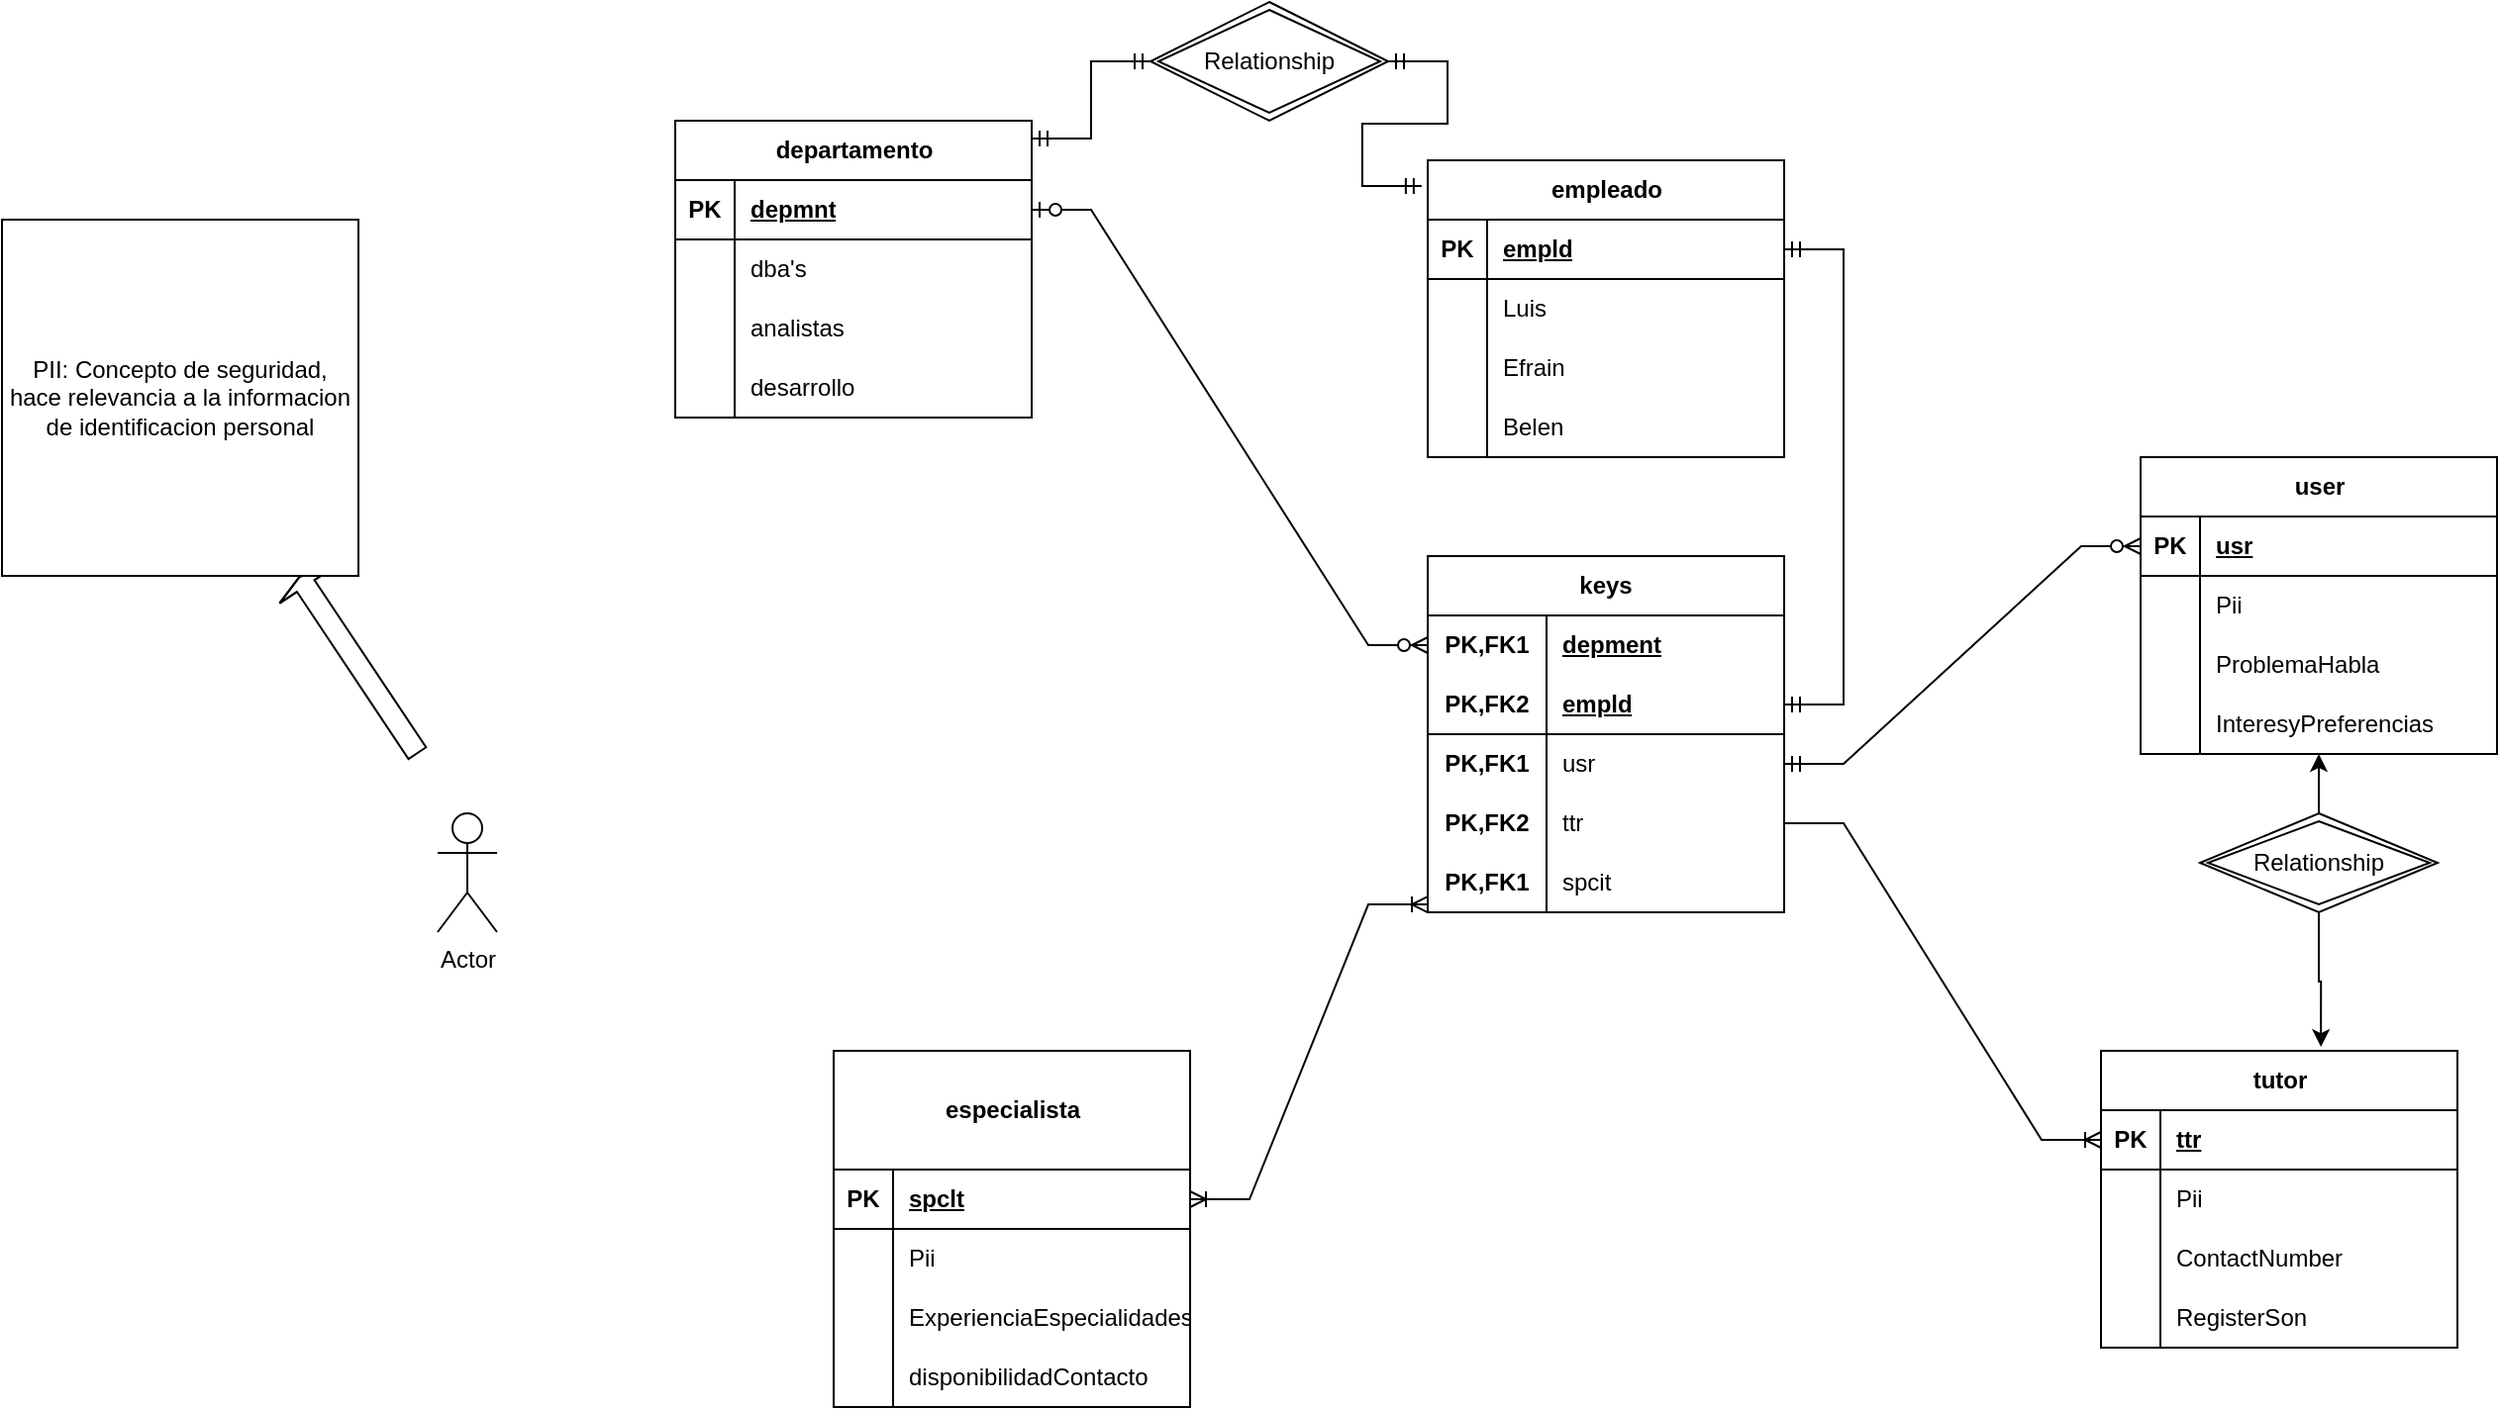 <mxfile version="24.0.2" type="github">
  <diagram name="Page-1" id="C1UZa2a0BPhw9vzO9ZtJ">
    <mxGraphModel dx="2250" dy="808" grid="1" gridSize="10" guides="1" tooltips="1" connect="1" arrows="1" fold="1" page="1" pageScale="1" pageWidth="850" pageHeight="1100" math="0" shadow="0">
      <root>
        <mxCell id="0" />
        <mxCell id="1" parent="0" />
        <mxCell id="Om-WftKQ6tzlPaIheUjg-1" value="empleado" style="shape=table;startSize=30;container=1;collapsible=1;childLayout=tableLayout;fixedRows=1;rowLines=0;fontStyle=1;align=center;resizeLast=1;html=1;" vertex="1" parent="1">
          <mxGeometry x="370" y="450" width="180" height="150" as="geometry" />
        </mxCell>
        <mxCell id="Om-WftKQ6tzlPaIheUjg-2" value="" style="shape=tableRow;horizontal=0;startSize=0;swimlaneHead=0;swimlaneBody=0;fillColor=none;collapsible=0;dropTarget=0;points=[[0,0.5],[1,0.5]];portConstraint=eastwest;top=0;left=0;right=0;bottom=1;" vertex="1" parent="Om-WftKQ6tzlPaIheUjg-1">
          <mxGeometry y="30" width="180" height="30" as="geometry" />
        </mxCell>
        <mxCell id="Om-WftKQ6tzlPaIheUjg-3" value="PK" style="shape=partialRectangle;connectable=0;fillColor=none;top=0;left=0;bottom=0;right=0;fontStyle=1;overflow=hidden;whiteSpace=wrap;html=1;" vertex="1" parent="Om-WftKQ6tzlPaIheUjg-2">
          <mxGeometry width="30" height="30" as="geometry">
            <mxRectangle width="30" height="30" as="alternateBounds" />
          </mxGeometry>
        </mxCell>
        <mxCell id="Om-WftKQ6tzlPaIheUjg-4" value="empld" style="shape=partialRectangle;connectable=0;fillColor=none;top=0;left=0;bottom=0;right=0;align=left;spacingLeft=6;fontStyle=5;overflow=hidden;whiteSpace=wrap;html=1;" vertex="1" parent="Om-WftKQ6tzlPaIheUjg-2">
          <mxGeometry x="30" width="150" height="30" as="geometry">
            <mxRectangle width="150" height="30" as="alternateBounds" />
          </mxGeometry>
        </mxCell>
        <mxCell id="Om-WftKQ6tzlPaIheUjg-5" value="" style="shape=tableRow;horizontal=0;startSize=0;swimlaneHead=0;swimlaneBody=0;fillColor=none;collapsible=0;dropTarget=0;points=[[0,0.5],[1,0.5]];portConstraint=eastwest;top=0;left=0;right=0;bottom=0;" vertex="1" parent="Om-WftKQ6tzlPaIheUjg-1">
          <mxGeometry y="60" width="180" height="30" as="geometry" />
        </mxCell>
        <mxCell id="Om-WftKQ6tzlPaIheUjg-6" value="" style="shape=partialRectangle;connectable=0;fillColor=none;top=0;left=0;bottom=0;right=0;editable=1;overflow=hidden;whiteSpace=wrap;html=1;" vertex="1" parent="Om-WftKQ6tzlPaIheUjg-5">
          <mxGeometry width="30" height="30" as="geometry">
            <mxRectangle width="30" height="30" as="alternateBounds" />
          </mxGeometry>
        </mxCell>
        <mxCell id="Om-WftKQ6tzlPaIheUjg-7" value="Luis" style="shape=partialRectangle;connectable=0;fillColor=none;top=0;left=0;bottom=0;right=0;align=left;spacingLeft=6;overflow=hidden;whiteSpace=wrap;html=1;" vertex="1" parent="Om-WftKQ6tzlPaIheUjg-5">
          <mxGeometry x="30" width="150" height="30" as="geometry">
            <mxRectangle width="150" height="30" as="alternateBounds" />
          </mxGeometry>
        </mxCell>
        <mxCell id="Om-WftKQ6tzlPaIheUjg-8" value="" style="shape=tableRow;horizontal=0;startSize=0;swimlaneHead=0;swimlaneBody=0;fillColor=none;collapsible=0;dropTarget=0;points=[[0,0.5],[1,0.5]];portConstraint=eastwest;top=0;left=0;right=0;bottom=0;" vertex="1" parent="Om-WftKQ6tzlPaIheUjg-1">
          <mxGeometry y="90" width="180" height="30" as="geometry" />
        </mxCell>
        <mxCell id="Om-WftKQ6tzlPaIheUjg-9" value="" style="shape=partialRectangle;connectable=0;fillColor=none;top=0;left=0;bottom=0;right=0;editable=1;overflow=hidden;whiteSpace=wrap;html=1;" vertex="1" parent="Om-WftKQ6tzlPaIheUjg-8">
          <mxGeometry width="30" height="30" as="geometry">
            <mxRectangle width="30" height="30" as="alternateBounds" />
          </mxGeometry>
        </mxCell>
        <mxCell id="Om-WftKQ6tzlPaIheUjg-10" value="Efrain" style="shape=partialRectangle;connectable=0;fillColor=none;top=0;left=0;bottom=0;right=0;align=left;spacingLeft=6;overflow=hidden;whiteSpace=wrap;html=1;" vertex="1" parent="Om-WftKQ6tzlPaIheUjg-8">
          <mxGeometry x="30" width="150" height="30" as="geometry">
            <mxRectangle width="150" height="30" as="alternateBounds" />
          </mxGeometry>
        </mxCell>
        <mxCell id="Om-WftKQ6tzlPaIheUjg-11" value="" style="shape=tableRow;horizontal=0;startSize=0;swimlaneHead=0;swimlaneBody=0;fillColor=none;collapsible=0;dropTarget=0;points=[[0,0.5],[1,0.5]];portConstraint=eastwest;top=0;left=0;right=0;bottom=0;" vertex="1" parent="Om-WftKQ6tzlPaIheUjg-1">
          <mxGeometry y="120" width="180" height="30" as="geometry" />
        </mxCell>
        <mxCell id="Om-WftKQ6tzlPaIheUjg-12" value="" style="shape=partialRectangle;connectable=0;fillColor=none;top=0;left=0;bottom=0;right=0;editable=1;overflow=hidden;whiteSpace=wrap;html=1;" vertex="1" parent="Om-WftKQ6tzlPaIheUjg-11">
          <mxGeometry width="30" height="30" as="geometry">
            <mxRectangle width="30" height="30" as="alternateBounds" />
          </mxGeometry>
        </mxCell>
        <mxCell id="Om-WftKQ6tzlPaIheUjg-13" value="Belen " style="shape=partialRectangle;connectable=0;fillColor=none;top=0;left=0;bottom=0;right=0;align=left;spacingLeft=6;overflow=hidden;whiteSpace=wrap;html=1;" vertex="1" parent="Om-WftKQ6tzlPaIheUjg-11">
          <mxGeometry x="30" width="150" height="30" as="geometry">
            <mxRectangle width="150" height="30" as="alternateBounds" />
          </mxGeometry>
        </mxCell>
        <mxCell id="Om-WftKQ6tzlPaIheUjg-14" value="tutor" style="shape=table;startSize=30;container=1;collapsible=1;childLayout=tableLayout;fixedRows=1;rowLines=0;fontStyle=1;align=center;resizeLast=1;html=1;" vertex="1" parent="1">
          <mxGeometry x="710" y="900" width="180" height="150" as="geometry" />
        </mxCell>
        <mxCell id="Om-WftKQ6tzlPaIheUjg-15" value="" style="shape=tableRow;horizontal=0;startSize=0;swimlaneHead=0;swimlaneBody=0;fillColor=none;collapsible=0;dropTarget=0;points=[[0,0.5],[1,0.5]];portConstraint=eastwest;top=0;left=0;right=0;bottom=1;" vertex="1" parent="Om-WftKQ6tzlPaIheUjg-14">
          <mxGeometry y="30" width="180" height="30" as="geometry" />
        </mxCell>
        <mxCell id="Om-WftKQ6tzlPaIheUjg-16" value="PK" style="shape=partialRectangle;connectable=0;fillColor=none;top=0;left=0;bottom=0;right=0;fontStyle=1;overflow=hidden;whiteSpace=wrap;html=1;" vertex="1" parent="Om-WftKQ6tzlPaIheUjg-15">
          <mxGeometry width="30" height="30" as="geometry">
            <mxRectangle width="30" height="30" as="alternateBounds" />
          </mxGeometry>
        </mxCell>
        <mxCell id="Om-WftKQ6tzlPaIheUjg-17" value="ttr" style="shape=partialRectangle;connectable=0;fillColor=none;top=0;left=0;bottom=0;right=0;align=left;spacingLeft=6;fontStyle=5;overflow=hidden;whiteSpace=wrap;html=1;" vertex="1" parent="Om-WftKQ6tzlPaIheUjg-15">
          <mxGeometry x="30" width="150" height="30" as="geometry">
            <mxRectangle width="150" height="30" as="alternateBounds" />
          </mxGeometry>
        </mxCell>
        <mxCell id="Om-WftKQ6tzlPaIheUjg-18" value="" style="shape=tableRow;horizontal=0;startSize=0;swimlaneHead=0;swimlaneBody=0;fillColor=none;collapsible=0;dropTarget=0;points=[[0,0.5],[1,0.5]];portConstraint=eastwest;top=0;left=0;right=0;bottom=0;" vertex="1" parent="Om-WftKQ6tzlPaIheUjg-14">
          <mxGeometry y="60" width="180" height="30" as="geometry" />
        </mxCell>
        <mxCell id="Om-WftKQ6tzlPaIheUjg-19" value="" style="shape=partialRectangle;connectable=0;fillColor=none;top=0;left=0;bottom=0;right=0;editable=1;overflow=hidden;whiteSpace=wrap;html=1;" vertex="1" parent="Om-WftKQ6tzlPaIheUjg-18">
          <mxGeometry width="30" height="30" as="geometry">
            <mxRectangle width="30" height="30" as="alternateBounds" />
          </mxGeometry>
        </mxCell>
        <mxCell id="Om-WftKQ6tzlPaIheUjg-20" value="Pii" style="shape=partialRectangle;connectable=0;fillColor=none;top=0;left=0;bottom=0;right=0;align=left;spacingLeft=6;overflow=hidden;whiteSpace=wrap;html=1;" vertex="1" parent="Om-WftKQ6tzlPaIheUjg-18">
          <mxGeometry x="30" width="150" height="30" as="geometry">
            <mxRectangle width="150" height="30" as="alternateBounds" />
          </mxGeometry>
        </mxCell>
        <mxCell id="Om-WftKQ6tzlPaIheUjg-21" value="" style="shape=tableRow;horizontal=0;startSize=0;swimlaneHead=0;swimlaneBody=0;fillColor=none;collapsible=0;dropTarget=0;points=[[0,0.5],[1,0.5]];portConstraint=eastwest;top=0;left=0;right=0;bottom=0;" vertex="1" parent="Om-WftKQ6tzlPaIheUjg-14">
          <mxGeometry y="90" width="180" height="30" as="geometry" />
        </mxCell>
        <mxCell id="Om-WftKQ6tzlPaIheUjg-22" value="" style="shape=partialRectangle;connectable=0;fillColor=none;top=0;left=0;bottom=0;right=0;editable=1;overflow=hidden;whiteSpace=wrap;html=1;" vertex="1" parent="Om-WftKQ6tzlPaIheUjg-21">
          <mxGeometry width="30" height="30" as="geometry">
            <mxRectangle width="30" height="30" as="alternateBounds" />
          </mxGeometry>
        </mxCell>
        <mxCell id="Om-WftKQ6tzlPaIheUjg-23" value="ContactNumber" style="shape=partialRectangle;connectable=0;fillColor=none;top=0;left=0;bottom=0;right=0;align=left;spacingLeft=6;overflow=hidden;whiteSpace=wrap;html=1;" vertex="1" parent="Om-WftKQ6tzlPaIheUjg-21">
          <mxGeometry x="30" width="150" height="30" as="geometry">
            <mxRectangle width="150" height="30" as="alternateBounds" />
          </mxGeometry>
        </mxCell>
        <mxCell id="Om-WftKQ6tzlPaIheUjg-24" value="" style="shape=tableRow;horizontal=0;startSize=0;swimlaneHead=0;swimlaneBody=0;fillColor=none;collapsible=0;dropTarget=0;points=[[0,0.5],[1,0.5]];portConstraint=eastwest;top=0;left=0;right=0;bottom=0;" vertex="1" parent="Om-WftKQ6tzlPaIheUjg-14">
          <mxGeometry y="120" width="180" height="30" as="geometry" />
        </mxCell>
        <mxCell id="Om-WftKQ6tzlPaIheUjg-25" value="" style="shape=partialRectangle;connectable=0;fillColor=none;top=0;left=0;bottom=0;right=0;editable=1;overflow=hidden;whiteSpace=wrap;html=1;" vertex="1" parent="Om-WftKQ6tzlPaIheUjg-24">
          <mxGeometry width="30" height="30" as="geometry">
            <mxRectangle width="30" height="30" as="alternateBounds" />
          </mxGeometry>
        </mxCell>
        <mxCell id="Om-WftKQ6tzlPaIheUjg-26" value="RegisterSon" style="shape=partialRectangle;connectable=0;fillColor=none;top=0;left=0;bottom=0;right=0;align=left;spacingLeft=6;overflow=hidden;whiteSpace=wrap;html=1;" vertex="1" parent="Om-WftKQ6tzlPaIheUjg-24">
          <mxGeometry x="30" width="150" height="30" as="geometry">
            <mxRectangle width="150" height="30" as="alternateBounds" />
          </mxGeometry>
        </mxCell>
        <mxCell id="Om-WftKQ6tzlPaIheUjg-27" value="user" style="shape=table;startSize=30;container=1;collapsible=1;childLayout=tableLayout;fixedRows=1;rowLines=0;fontStyle=1;align=center;resizeLast=1;html=1;" vertex="1" parent="1">
          <mxGeometry x="730" y="600" width="180" height="150" as="geometry" />
        </mxCell>
        <mxCell id="Om-WftKQ6tzlPaIheUjg-28" value="" style="shape=tableRow;horizontal=0;startSize=0;swimlaneHead=0;swimlaneBody=0;fillColor=none;collapsible=0;dropTarget=0;points=[[0,0.5],[1,0.5]];portConstraint=eastwest;top=0;left=0;right=0;bottom=1;" vertex="1" parent="Om-WftKQ6tzlPaIheUjg-27">
          <mxGeometry y="30" width="180" height="30" as="geometry" />
        </mxCell>
        <mxCell id="Om-WftKQ6tzlPaIheUjg-29" value="PK" style="shape=partialRectangle;connectable=0;fillColor=none;top=0;left=0;bottom=0;right=0;fontStyle=1;overflow=hidden;whiteSpace=wrap;html=1;" vertex="1" parent="Om-WftKQ6tzlPaIheUjg-28">
          <mxGeometry width="30" height="30" as="geometry">
            <mxRectangle width="30" height="30" as="alternateBounds" />
          </mxGeometry>
        </mxCell>
        <mxCell id="Om-WftKQ6tzlPaIheUjg-30" value="usr" style="shape=partialRectangle;connectable=0;fillColor=none;top=0;left=0;bottom=0;right=0;align=left;spacingLeft=6;fontStyle=5;overflow=hidden;whiteSpace=wrap;html=1;" vertex="1" parent="Om-WftKQ6tzlPaIheUjg-28">
          <mxGeometry x="30" width="150" height="30" as="geometry">
            <mxRectangle width="150" height="30" as="alternateBounds" />
          </mxGeometry>
        </mxCell>
        <mxCell id="Om-WftKQ6tzlPaIheUjg-31" value="" style="shape=tableRow;horizontal=0;startSize=0;swimlaneHead=0;swimlaneBody=0;fillColor=none;collapsible=0;dropTarget=0;points=[[0,0.5],[1,0.5]];portConstraint=eastwest;top=0;left=0;right=0;bottom=0;" vertex="1" parent="Om-WftKQ6tzlPaIheUjg-27">
          <mxGeometry y="60" width="180" height="30" as="geometry" />
        </mxCell>
        <mxCell id="Om-WftKQ6tzlPaIheUjg-32" value="" style="shape=partialRectangle;connectable=0;fillColor=none;top=0;left=0;bottom=0;right=0;editable=1;overflow=hidden;whiteSpace=wrap;html=1;" vertex="1" parent="Om-WftKQ6tzlPaIheUjg-31">
          <mxGeometry width="30" height="30" as="geometry">
            <mxRectangle width="30" height="30" as="alternateBounds" />
          </mxGeometry>
        </mxCell>
        <mxCell id="Om-WftKQ6tzlPaIheUjg-33" value="Pii" style="shape=partialRectangle;connectable=0;fillColor=none;top=0;left=0;bottom=0;right=0;align=left;spacingLeft=6;overflow=hidden;whiteSpace=wrap;html=1;" vertex="1" parent="Om-WftKQ6tzlPaIheUjg-31">
          <mxGeometry x="30" width="150" height="30" as="geometry">
            <mxRectangle width="150" height="30" as="alternateBounds" />
          </mxGeometry>
        </mxCell>
        <mxCell id="Om-WftKQ6tzlPaIheUjg-34" value="" style="shape=tableRow;horizontal=0;startSize=0;swimlaneHead=0;swimlaneBody=0;fillColor=none;collapsible=0;dropTarget=0;points=[[0,0.5],[1,0.5]];portConstraint=eastwest;top=0;left=0;right=0;bottom=0;" vertex="1" parent="Om-WftKQ6tzlPaIheUjg-27">
          <mxGeometry y="90" width="180" height="30" as="geometry" />
        </mxCell>
        <mxCell id="Om-WftKQ6tzlPaIheUjg-35" value="" style="shape=partialRectangle;connectable=0;fillColor=none;top=0;left=0;bottom=0;right=0;editable=1;overflow=hidden;whiteSpace=wrap;html=1;" vertex="1" parent="Om-WftKQ6tzlPaIheUjg-34">
          <mxGeometry width="30" height="30" as="geometry">
            <mxRectangle width="30" height="30" as="alternateBounds" />
          </mxGeometry>
        </mxCell>
        <mxCell id="Om-WftKQ6tzlPaIheUjg-36" value="ProblemaHabla" style="shape=partialRectangle;connectable=0;fillColor=none;top=0;left=0;bottom=0;right=0;align=left;spacingLeft=6;overflow=hidden;whiteSpace=wrap;html=1;" vertex="1" parent="Om-WftKQ6tzlPaIheUjg-34">
          <mxGeometry x="30" width="150" height="30" as="geometry">
            <mxRectangle width="150" height="30" as="alternateBounds" />
          </mxGeometry>
        </mxCell>
        <mxCell id="Om-WftKQ6tzlPaIheUjg-37" value="" style="shape=tableRow;horizontal=0;startSize=0;swimlaneHead=0;swimlaneBody=0;fillColor=none;collapsible=0;dropTarget=0;points=[[0,0.5],[1,0.5]];portConstraint=eastwest;top=0;left=0;right=0;bottom=0;" vertex="1" parent="Om-WftKQ6tzlPaIheUjg-27">
          <mxGeometry y="120" width="180" height="30" as="geometry" />
        </mxCell>
        <mxCell id="Om-WftKQ6tzlPaIheUjg-38" value="" style="shape=partialRectangle;connectable=0;fillColor=none;top=0;left=0;bottom=0;right=0;editable=1;overflow=hidden;whiteSpace=wrap;html=1;" vertex="1" parent="Om-WftKQ6tzlPaIheUjg-37">
          <mxGeometry width="30" height="30" as="geometry">
            <mxRectangle width="30" height="30" as="alternateBounds" />
          </mxGeometry>
        </mxCell>
        <mxCell id="Om-WftKQ6tzlPaIheUjg-39" value="InteresyPreferencias" style="shape=partialRectangle;connectable=0;fillColor=none;top=0;left=0;bottom=0;right=0;align=left;spacingLeft=6;overflow=hidden;whiteSpace=wrap;html=1;" vertex="1" parent="Om-WftKQ6tzlPaIheUjg-37">
          <mxGeometry x="30" width="150" height="30" as="geometry">
            <mxRectangle width="150" height="30" as="alternateBounds" />
          </mxGeometry>
        </mxCell>
        <mxCell id="Om-WftKQ6tzlPaIheUjg-40" value="especialista" style="shape=table;startSize=60;container=1;collapsible=1;childLayout=tableLayout;fixedRows=1;rowLines=0;fontStyle=1;align=center;resizeLast=1;html=1;" vertex="1" parent="1">
          <mxGeometry x="70" y="900" width="180" height="180" as="geometry" />
        </mxCell>
        <mxCell id="Om-WftKQ6tzlPaIheUjg-41" value="" style="shape=tableRow;horizontal=0;startSize=0;swimlaneHead=0;swimlaneBody=0;fillColor=none;collapsible=0;dropTarget=0;points=[[0,0.5],[1,0.5]];portConstraint=eastwest;top=0;left=0;right=0;bottom=1;" vertex="1" parent="Om-WftKQ6tzlPaIheUjg-40">
          <mxGeometry y="60" width="180" height="30" as="geometry" />
        </mxCell>
        <mxCell id="Om-WftKQ6tzlPaIheUjg-42" value="PK" style="shape=partialRectangle;connectable=0;fillColor=none;top=0;left=0;bottom=0;right=0;fontStyle=1;overflow=hidden;whiteSpace=wrap;html=1;" vertex="1" parent="Om-WftKQ6tzlPaIheUjg-41">
          <mxGeometry width="30" height="30" as="geometry">
            <mxRectangle width="30" height="30" as="alternateBounds" />
          </mxGeometry>
        </mxCell>
        <mxCell id="Om-WftKQ6tzlPaIheUjg-43" value="spclt" style="shape=partialRectangle;connectable=0;fillColor=none;top=0;left=0;bottom=0;right=0;align=left;spacingLeft=6;fontStyle=5;overflow=hidden;whiteSpace=wrap;html=1;" vertex="1" parent="Om-WftKQ6tzlPaIheUjg-41">
          <mxGeometry x="30" width="150" height="30" as="geometry">
            <mxRectangle width="150" height="30" as="alternateBounds" />
          </mxGeometry>
        </mxCell>
        <mxCell id="Om-WftKQ6tzlPaIheUjg-44" value="" style="shape=tableRow;horizontal=0;startSize=0;swimlaneHead=0;swimlaneBody=0;fillColor=none;collapsible=0;dropTarget=0;points=[[0,0.5],[1,0.5]];portConstraint=eastwest;top=0;left=0;right=0;bottom=0;" vertex="1" parent="Om-WftKQ6tzlPaIheUjg-40">
          <mxGeometry y="90" width="180" height="30" as="geometry" />
        </mxCell>
        <mxCell id="Om-WftKQ6tzlPaIheUjg-45" value="" style="shape=partialRectangle;connectable=0;fillColor=none;top=0;left=0;bottom=0;right=0;editable=1;overflow=hidden;whiteSpace=wrap;html=1;" vertex="1" parent="Om-WftKQ6tzlPaIheUjg-44">
          <mxGeometry width="30" height="30" as="geometry">
            <mxRectangle width="30" height="30" as="alternateBounds" />
          </mxGeometry>
        </mxCell>
        <mxCell id="Om-WftKQ6tzlPaIheUjg-46" value="Pii" style="shape=partialRectangle;connectable=0;fillColor=none;top=0;left=0;bottom=0;right=0;align=left;spacingLeft=6;overflow=hidden;whiteSpace=wrap;html=1;" vertex="1" parent="Om-WftKQ6tzlPaIheUjg-44">
          <mxGeometry x="30" width="150" height="30" as="geometry">
            <mxRectangle width="150" height="30" as="alternateBounds" />
          </mxGeometry>
        </mxCell>
        <mxCell id="Om-WftKQ6tzlPaIheUjg-47" value="" style="shape=tableRow;horizontal=0;startSize=0;swimlaneHead=0;swimlaneBody=0;fillColor=none;collapsible=0;dropTarget=0;points=[[0,0.5],[1,0.5]];portConstraint=eastwest;top=0;left=0;right=0;bottom=0;" vertex="1" parent="Om-WftKQ6tzlPaIheUjg-40">
          <mxGeometry y="120" width="180" height="30" as="geometry" />
        </mxCell>
        <mxCell id="Om-WftKQ6tzlPaIheUjg-48" value="" style="shape=partialRectangle;connectable=0;fillColor=none;top=0;left=0;bottom=0;right=0;editable=1;overflow=hidden;whiteSpace=wrap;html=1;" vertex="1" parent="Om-WftKQ6tzlPaIheUjg-47">
          <mxGeometry width="30" height="30" as="geometry">
            <mxRectangle width="30" height="30" as="alternateBounds" />
          </mxGeometry>
        </mxCell>
        <mxCell id="Om-WftKQ6tzlPaIheUjg-49" value="ExperienciaEspecialidades" style="shape=partialRectangle;connectable=0;fillColor=none;top=0;left=0;bottom=0;right=0;align=left;spacingLeft=6;overflow=hidden;whiteSpace=wrap;html=1;" vertex="1" parent="Om-WftKQ6tzlPaIheUjg-47">
          <mxGeometry x="30" width="150" height="30" as="geometry">
            <mxRectangle width="150" height="30" as="alternateBounds" />
          </mxGeometry>
        </mxCell>
        <mxCell id="Om-WftKQ6tzlPaIheUjg-50" value="" style="shape=tableRow;horizontal=0;startSize=0;swimlaneHead=0;swimlaneBody=0;fillColor=none;collapsible=0;dropTarget=0;points=[[0,0.5],[1,0.5]];portConstraint=eastwest;top=0;left=0;right=0;bottom=0;" vertex="1" parent="Om-WftKQ6tzlPaIheUjg-40">
          <mxGeometry y="150" width="180" height="30" as="geometry" />
        </mxCell>
        <mxCell id="Om-WftKQ6tzlPaIheUjg-51" value="" style="shape=partialRectangle;connectable=0;fillColor=none;top=0;left=0;bottom=0;right=0;editable=1;overflow=hidden;whiteSpace=wrap;html=1;" vertex="1" parent="Om-WftKQ6tzlPaIheUjg-50">
          <mxGeometry width="30" height="30" as="geometry">
            <mxRectangle width="30" height="30" as="alternateBounds" />
          </mxGeometry>
        </mxCell>
        <mxCell id="Om-WftKQ6tzlPaIheUjg-52" value="disponibilidadContacto" style="shape=partialRectangle;connectable=0;fillColor=none;top=0;left=0;bottom=0;right=0;align=left;spacingLeft=6;overflow=hidden;whiteSpace=wrap;html=1;" vertex="1" parent="Om-WftKQ6tzlPaIheUjg-50">
          <mxGeometry x="30" width="150" height="30" as="geometry">
            <mxRectangle width="150" height="30" as="alternateBounds" />
          </mxGeometry>
        </mxCell>
        <mxCell id="Om-WftKQ6tzlPaIheUjg-53" value="departamento" style="shape=table;startSize=30;container=1;collapsible=1;childLayout=tableLayout;fixedRows=1;rowLines=0;fontStyle=1;align=center;resizeLast=1;html=1;" vertex="1" parent="1">
          <mxGeometry x="-10" y="430" width="180" height="150" as="geometry" />
        </mxCell>
        <mxCell id="Om-WftKQ6tzlPaIheUjg-54" value="" style="shape=tableRow;horizontal=0;startSize=0;swimlaneHead=0;swimlaneBody=0;fillColor=none;collapsible=0;dropTarget=0;points=[[0,0.5],[1,0.5]];portConstraint=eastwest;top=0;left=0;right=0;bottom=1;" vertex="1" parent="Om-WftKQ6tzlPaIheUjg-53">
          <mxGeometry y="30" width="180" height="30" as="geometry" />
        </mxCell>
        <mxCell id="Om-WftKQ6tzlPaIheUjg-55" value="PK" style="shape=partialRectangle;connectable=0;fillColor=none;top=0;left=0;bottom=0;right=0;fontStyle=1;overflow=hidden;whiteSpace=wrap;html=1;" vertex="1" parent="Om-WftKQ6tzlPaIheUjg-54">
          <mxGeometry width="30" height="30" as="geometry">
            <mxRectangle width="30" height="30" as="alternateBounds" />
          </mxGeometry>
        </mxCell>
        <mxCell id="Om-WftKQ6tzlPaIheUjg-56" value="depmnt" style="shape=partialRectangle;connectable=0;fillColor=none;top=0;left=0;bottom=0;right=0;align=left;spacingLeft=6;fontStyle=5;overflow=hidden;whiteSpace=wrap;html=1;" vertex="1" parent="Om-WftKQ6tzlPaIheUjg-54">
          <mxGeometry x="30" width="150" height="30" as="geometry">
            <mxRectangle width="150" height="30" as="alternateBounds" />
          </mxGeometry>
        </mxCell>
        <mxCell id="Om-WftKQ6tzlPaIheUjg-57" value="" style="shape=tableRow;horizontal=0;startSize=0;swimlaneHead=0;swimlaneBody=0;fillColor=none;collapsible=0;dropTarget=0;points=[[0,0.5],[1,0.5]];portConstraint=eastwest;top=0;left=0;right=0;bottom=0;" vertex="1" parent="Om-WftKQ6tzlPaIheUjg-53">
          <mxGeometry y="60" width="180" height="30" as="geometry" />
        </mxCell>
        <mxCell id="Om-WftKQ6tzlPaIheUjg-58" value="" style="shape=partialRectangle;connectable=0;fillColor=none;top=0;left=0;bottom=0;right=0;editable=1;overflow=hidden;whiteSpace=wrap;html=1;" vertex="1" parent="Om-WftKQ6tzlPaIheUjg-57">
          <mxGeometry width="30" height="30" as="geometry">
            <mxRectangle width="30" height="30" as="alternateBounds" />
          </mxGeometry>
        </mxCell>
        <mxCell id="Om-WftKQ6tzlPaIheUjg-59" value="dba&#39;s" style="shape=partialRectangle;connectable=0;fillColor=none;top=0;left=0;bottom=0;right=0;align=left;spacingLeft=6;overflow=hidden;whiteSpace=wrap;html=1;" vertex="1" parent="Om-WftKQ6tzlPaIheUjg-57">
          <mxGeometry x="30" width="150" height="30" as="geometry">
            <mxRectangle width="150" height="30" as="alternateBounds" />
          </mxGeometry>
        </mxCell>
        <mxCell id="Om-WftKQ6tzlPaIheUjg-60" value="" style="shape=tableRow;horizontal=0;startSize=0;swimlaneHead=0;swimlaneBody=0;fillColor=none;collapsible=0;dropTarget=0;points=[[0,0.5],[1,0.5]];portConstraint=eastwest;top=0;left=0;right=0;bottom=0;" vertex="1" parent="Om-WftKQ6tzlPaIheUjg-53">
          <mxGeometry y="90" width="180" height="30" as="geometry" />
        </mxCell>
        <mxCell id="Om-WftKQ6tzlPaIheUjg-61" value="" style="shape=partialRectangle;connectable=0;fillColor=none;top=0;left=0;bottom=0;right=0;editable=1;overflow=hidden;whiteSpace=wrap;html=1;" vertex="1" parent="Om-WftKQ6tzlPaIheUjg-60">
          <mxGeometry width="30" height="30" as="geometry">
            <mxRectangle width="30" height="30" as="alternateBounds" />
          </mxGeometry>
        </mxCell>
        <mxCell id="Om-WftKQ6tzlPaIheUjg-62" value="analistas" style="shape=partialRectangle;connectable=0;fillColor=none;top=0;left=0;bottom=0;right=0;align=left;spacingLeft=6;overflow=hidden;whiteSpace=wrap;html=1;" vertex="1" parent="Om-WftKQ6tzlPaIheUjg-60">
          <mxGeometry x="30" width="150" height="30" as="geometry">
            <mxRectangle width="150" height="30" as="alternateBounds" />
          </mxGeometry>
        </mxCell>
        <mxCell id="Om-WftKQ6tzlPaIheUjg-63" value="" style="shape=tableRow;horizontal=0;startSize=0;swimlaneHead=0;swimlaneBody=0;fillColor=none;collapsible=0;dropTarget=0;points=[[0,0.5],[1,0.5]];portConstraint=eastwest;top=0;left=0;right=0;bottom=0;" vertex="1" parent="Om-WftKQ6tzlPaIheUjg-53">
          <mxGeometry y="120" width="180" height="30" as="geometry" />
        </mxCell>
        <mxCell id="Om-WftKQ6tzlPaIheUjg-64" value="" style="shape=partialRectangle;connectable=0;fillColor=none;top=0;left=0;bottom=0;right=0;editable=1;overflow=hidden;whiteSpace=wrap;html=1;" vertex="1" parent="Om-WftKQ6tzlPaIheUjg-63">
          <mxGeometry width="30" height="30" as="geometry">
            <mxRectangle width="30" height="30" as="alternateBounds" />
          </mxGeometry>
        </mxCell>
        <mxCell id="Om-WftKQ6tzlPaIheUjg-65" value="desarrollo" style="shape=partialRectangle;connectable=0;fillColor=none;top=0;left=0;bottom=0;right=0;align=left;spacingLeft=6;overflow=hidden;whiteSpace=wrap;html=1;" vertex="1" parent="Om-WftKQ6tzlPaIheUjg-63">
          <mxGeometry x="30" width="150" height="30" as="geometry">
            <mxRectangle width="150" height="30" as="alternateBounds" />
          </mxGeometry>
        </mxCell>
        <mxCell id="Om-WftKQ6tzlPaIheUjg-66" value="keys" style="shape=table;startSize=30;container=1;collapsible=1;childLayout=tableLayout;fixedRows=1;rowLines=0;fontStyle=1;align=center;resizeLast=1;html=1;whiteSpace=wrap;" vertex="1" parent="1">
          <mxGeometry x="370" y="650" width="180" height="180" as="geometry" />
        </mxCell>
        <mxCell id="Om-WftKQ6tzlPaIheUjg-67" value="" style="shape=tableRow;horizontal=0;startSize=0;swimlaneHead=0;swimlaneBody=0;fillColor=none;collapsible=0;dropTarget=0;points=[[0,0.5],[1,0.5]];portConstraint=eastwest;top=0;left=0;right=0;bottom=0;html=1;" vertex="1" parent="Om-WftKQ6tzlPaIheUjg-66">
          <mxGeometry y="30" width="180" height="30" as="geometry" />
        </mxCell>
        <mxCell id="Om-WftKQ6tzlPaIheUjg-68" value="PK,FK1" style="shape=partialRectangle;connectable=0;fillColor=none;top=0;left=0;bottom=0;right=0;fontStyle=1;overflow=hidden;html=1;whiteSpace=wrap;" vertex="1" parent="Om-WftKQ6tzlPaIheUjg-67">
          <mxGeometry width="60" height="30" as="geometry">
            <mxRectangle width="60" height="30" as="alternateBounds" />
          </mxGeometry>
        </mxCell>
        <mxCell id="Om-WftKQ6tzlPaIheUjg-69" value="depment" style="shape=partialRectangle;connectable=0;fillColor=none;top=0;left=0;bottom=0;right=0;align=left;spacingLeft=6;fontStyle=5;overflow=hidden;html=1;whiteSpace=wrap;" vertex="1" parent="Om-WftKQ6tzlPaIheUjg-67">
          <mxGeometry x="60" width="120" height="30" as="geometry">
            <mxRectangle width="120" height="30" as="alternateBounds" />
          </mxGeometry>
        </mxCell>
        <mxCell id="Om-WftKQ6tzlPaIheUjg-70" value="" style="shape=tableRow;horizontal=0;startSize=0;swimlaneHead=0;swimlaneBody=0;fillColor=none;collapsible=0;dropTarget=0;points=[[0,0.5],[1,0.5]];portConstraint=eastwest;top=0;left=0;right=0;bottom=1;html=1;" vertex="1" parent="Om-WftKQ6tzlPaIheUjg-66">
          <mxGeometry y="60" width="180" height="30" as="geometry" />
        </mxCell>
        <mxCell id="Om-WftKQ6tzlPaIheUjg-71" value="PK,FK2" style="shape=partialRectangle;connectable=0;fillColor=none;top=0;left=0;bottom=0;right=0;fontStyle=1;overflow=hidden;html=1;whiteSpace=wrap;" vertex="1" parent="Om-WftKQ6tzlPaIheUjg-70">
          <mxGeometry width="60" height="30" as="geometry">
            <mxRectangle width="60" height="30" as="alternateBounds" />
          </mxGeometry>
        </mxCell>
        <mxCell id="Om-WftKQ6tzlPaIheUjg-72" value="empld" style="shape=partialRectangle;connectable=0;fillColor=none;top=0;left=0;bottom=0;right=0;align=left;spacingLeft=6;fontStyle=5;overflow=hidden;html=1;whiteSpace=wrap;" vertex="1" parent="Om-WftKQ6tzlPaIheUjg-70">
          <mxGeometry x="60" width="120" height="30" as="geometry">
            <mxRectangle width="120" height="30" as="alternateBounds" />
          </mxGeometry>
        </mxCell>
        <mxCell id="Om-WftKQ6tzlPaIheUjg-73" value="" style="shape=tableRow;horizontal=0;startSize=0;swimlaneHead=0;swimlaneBody=0;fillColor=none;collapsible=0;dropTarget=0;points=[[0,0.5],[1,0.5]];portConstraint=eastwest;top=0;left=0;right=0;bottom=0;html=1;" vertex="1" parent="Om-WftKQ6tzlPaIheUjg-66">
          <mxGeometry y="90" width="180" height="30" as="geometry" />
        </mxCell>
        <mxCell id="Om-WftKQ6tzlPaIheUjg-74" value="&lt;b&gt;PK,FK1&lt;/b&gt;" style="shape=partialRectangle;connectable=0;fillColor=none;top=0;left=0;bottom=0;right=0;editable=1;overflow=hidden;html=1;whiteSpace=wrap;" vertex="1" parent="Om-WftKQ6tzlPaIheUjg-73">
          <mxGeometry width="60" height="30" as="geometry">
            <mxRectangle width="60" height="30" as="alternateBounds" />
          </mxGeometry>
        </mxCell>
        <mxCell id="Om-WftKQ6tzlPaIheUjg-75" value="usr" style="shape=partialRectangle;connectable=0;fillColor=none;top=0;left=0;bottom=0;right=0;align=left;spacingLeft=6;overflow=hidden;html=1;whiteSpace=wrap;" vertex="1" parent="Om-WftKQ6tzlPaIheUjg-73">
          <mxGeometry x="60" width="120" height="30" as="geometry">
            <mxRectangle width="120" height="30" as="alternateBounds" />
          </mxGeometry>
        </mxCell>
        <mxCell id="Om-WftKQ6tzlPaIheUjg-76" value="" style="shape=tableRow;horizontal=0;startSize=0;swimlaneHead=0;swimlaneBody=0;fillColor=none;collapsible=0;dropTarget=0;points=[[0,0.5],[1,0.5]];portConstraint=eastwest;top=0;left=0;right=0;bottom=0;html=1;" vertex="1" parent="Om-WftKQ6tzlPaIheUjg-66">
          <mxGeometry y="120" width="180" height="30" as="geometry" />
        </mxCell>
        <mxCell id="Om-WftKQ6tzlPaIheUjg-77" value="&lt;b&gt;PK,FK2&lt;/b&gt;" style="shape=partialRectangle;connectable=0;fillColor=none;top=0;left=0;bottom=0;right=0;editable=1;overflow=hidden;html=1;whiteSpace=wrap;" vertex="1" parent="Om-WftKQ6tzlPaIheUjg-76">
          <mxGeometry width="60" height="30" as="geometry">
            <mxRectangle width="60" height="30" as="alternateBounds" />
          </mxGeometry>
        </mxCell>
        <mxCell id="Om-WftKQ6tzlPaIheUjg-78" value="ttr" style="shape=partialRectangle;connectable=0;fillColor=none;top=0;left=0;bottom=0;right=0;align=left;spacingLeft=6;overflow=hidden;html=1;whiteSpace=wrap;" vertex="1" parent="Om-WftKQ6tzlPaIheUjg-76">
          <mxGeometry x="60" width="120" height="30" as="geometry">
            <mxRectangle width="120" height="30" as="alternateBounds" />
          </mxGeometry>
        </mxCell>
        <mxCell id="Om-WftKQ6tzlPaIheUjg-92" value="" style="shape=tableRow;horizontal=0;startSize=0;swimlaneHead=0;swimlaneBody=0;fillColor=none;collapsible=0;dropTarget=0;points=[[0,0.5],[1,0.5]];portConstraint=eastwest;top=0;left=0;right=0;bottom=0;html=1;" vertex="1" parent="Om-WftKQ6tzlPaIheUjg-66">
          <mxGeometry y="150" width="180" height="30" as="geometry" />
        </mxCell>
        <mxCell id="Om-WftKQ6tzlPaIheUjg-93" value="&lt;b&gt;PK,FK1&lt;/b&gt;" style="shape=partialRectangle;connectable=0;fillColor=none;top=0;left=0;bottom=0;right=0;editable=1;overflow=hidden;html=1;whiteSpace=wrap;" vertex="1" parent="Om-WftKQ6tzlPaIheUjg-92">
          <mxGeometry width="60" height="30" as="geometry">
            <mxRectangle width="60" height="30" as="alternateBounds" />
          </mxGeometry>
        </mxCell>
        <mxCell id="Om-WftKQ6tzlPaIheUjg-94" value="spcit" style="shape=partialRectangle;connectable=0;fillColor=none;top=0;left=0;bottom=0;right=0;align=left;spacingLeft=6;overflow=hidden;html=1;whiteSpace=wrap;" vertex="1" parent="Om-WftKQ6tzlPaIheUjg-92">
          <mxGeometry x="60" width="120" height="30" as="geometry">
            <mxRectangle width="120" height="30" as="alternateBounds" />
          </mxGeometry>
        </mxCell>
        <mxCell id="Om-WftKQ6tzlPaIheUjg-101" value="Relationship" style="shape=rhombus;double=1;perimeter=rhombusPerimeter;whiteSpace=wrap;html=1;align=center;" vertex="1" parent="1">
          <mxGeometry x="230" y="370" width="120" height="60" as="geometry" />
        </mxCell>
        <mxCell id="Om-WftKQ6tzlPaIheUjg-103" value="" style="edgeStyle=entityRelationEdgeStyle;fontSize=12;html=1;endArrow=ERmandOne;startArrow=ERmandOne;rounded=0;entryX=-0.017;entryY=0.087;entryDx=0;entryDy=0;entryPerimeter=0;" edge="1" parent="1" source="Om-WftKQ6tzlPaIheUjg-101" target="Om-WftKQ6tzlPaIheUjg-1">
          <mxGeometry width="100" height="100" relative="1" as="geometry">
            <mxPoint x="58.579" y="120" as="sourcePoint" />
            <mxPoint x="118.579" y="960" as="targetPoint" />
            <Array as="points" />
          </mxGeometry>
        </mxCell>
        <mxCell id="Om-WftKQ6tzlPaIheUjg-104" value="" style="edgeStyle=entityRelationEdgeStyle;fontSize=12;html=1;endArrow=ERmandOne;startArrow=ERmandOne;rounded=0;exitX=1;exitY=0.06;exitDx=0;exitDy=0;exitPerimeter=0;" edge="1" parent="1" source="Om-WftKQ6tzlPaIheUjg-53" target="Om-WftKQ6tzlPaIheUjg-101">
          <mxGeometry width="100" height="100" relative="1" as="geometry">
            <mxPoint x="140" y="590" as="sourcePoint" />
            <mxPoint x="240" y="490" as="targetPoint" />
            <Array as="points">
              <mxPoint x="110" y="540" />
            </Array>
          </mxGeometry>
        </mxCell>
        <mxCell id="Om-WftKQ6tzlPaIheUjg-105" value="" style="edgeStyle=entityRelationEdgeStyle;fontSize=12;html=1;endArrow=ERzeroToMany;startArrow=ERzeroToOne;rounded=0;entryX=0;entryY=0.5;entryDx=0;entryDy=0;exitX=1;exitY=0.5;exitDx=0;exitDy=0;" edge="1" parent="1" source="Om-WftKQ6tzlPaIheUjg-54" target="Om-WftKQ6tzlPaIheUjg-67">
          <mxGeometry width="100" height="100" relative="1" as="geometry">
            <mxPoint x="170" y="750" as="sourcePoint" />
            <mxPoint x="270" y="650" as="targetPoint" />
          </mxGeometry>
        </mxCell>
        <mxCell id="Om-WftKQ6tzlPaIheUjg-107" value="" style="edgeStyle=entityRelationEdgeStyle;fontSize=12;html=1;endArrow=ERmandOne;startArrow=ERmandOne;rounded=0;exitX=1;exitY=0.5;exitDx=0;exitDy=0;entryX=1;entryY=0.5;entryDx=0;entryDy=0;" edge="1" parent="1" source="Om-WftKQ6tzlPaIheUjg-70" target="Om-WftKQ6tzlPaIheUjg-2">
          <mxGeometry width="100" height="100" relative="1" as="geometry">
            <mxPoint x="720" y="725" as="sourcePoint" />
            <mxPoint x="590" y="470.01" as="targetPoint" />
            <Array as="points">
              <mxPoint x="530" y="460" />
            </Array>
          </mxGeometry>
        </mxCell>
        <mxCell id="Om-WftKQ6tzlPaIheUjg-110" value="" style="edgeStyle=entityRelationEdgeStyle;fontSize=12;html=1;endArrow=ERzeroToMany;startArrow=ERmandOne;rounded=0;exitX=1;exitY=0.5;exitDx=0;exitDy=0;" edge="1" parent="1" source="Om-WftKQ6tzlPaIheUjg-73" target="Om-WftKQ6tzlPaIheUjg-28">
          <mxGeometry width="100" height="100" relative="1" as="geometry">
            <mxPoint x="680" y="660" as="sourcePoint" />
            <mxPoint x="780" y="560" as="targetPoint" />
          </mxGeometry>
        </mxCell>
        <mxCell id="Om-WftKQ6tzlPaIheUjg-111" value="" style="edgeStyle=entityRelationEdgeStyle;fontSize=12;html=1;endArrow=ERoneToMany;startArrow=ERoneToMany;rounded=0;exitX=1;exitY=0.5;exitDx=0;exitDy=0;entryX=0;entryY=0.867;entryDx=0;entryDy=0;entryPerimeter=0;" edge="1" parent="1" source="Om-WftKQ6tzlPaIheUjg-41" target="Om-WftKQ6tzlPaIheUjg-92">
          <mxGeometry width="100" height="100" relative="1" as="geometry">
            <mxPoint x="410" y="980" as="sourcePoint" />
            <mxPoint x="360" y="820" as="targetPoint" />
          </mxGeometry>
        </mxCell>
        <mxCell id="Om-WftKQ6tzlPaIheUjg-112" value="" style="edgeStyle=entityRelationEdgeStyle;fontSize=12;html=1;endArrow=ERoneToMany;rounded=0;exitX=1;exitY=0.5;exitDx=0;exitDy=0;entryX=0;entryY=0.5;entryDx=0;entryDy=0;" edge="1" parent="1" source="Om-WftKQ6tzlPaIheUjg-76" target="Om-WftKQ6tzlPaIheUjg-15">
          <mxGeometry width="100" height="100" relative="1" as="geometry">
            <mxPoint x="620" y="870" as="sourcePoint" />
            <mxPoint x="720" y="770" as="targetPoint" />
          </mxGeometry>
        </mxCell>
        <mxCell id="Om-WftKQ6tzlPaIheUjg-114" style="edgeStyle=orthogonalEdgeStyle;rounded=0;orthogonalLoop=1;jettySize=auto;html=1;" edge="1" parent="1" source="Om-WftKQ6tzlPaIheUjg-113" target="Om-WftKQ6tzlPaIheUjg-27">
          <mxGeometry relative="1" as="geometry" />
        </mxCell>
        <mxCell id="Om-WftKQ6tzlPaIheUjg-113" value="Relationship" style="shape=rhombus;double=1;perimeter=rhombusPerimeter;whiteSpace=wrap;html=1;align=center;" vertex="1" parent="1">
          <mxGeometry x="760" y="780" width="120" height="50" as="geometry" />
        </mxCell>
        <mxCell id="Om-WftKQ6tzlPaIheUjg-115" style="edgeStyle=orthogonalEdgeStyle;rounded=0;orthogonalLoop=1;jettySize=auto;html=1;entryX=0.617;entryY=-0.013;entryDx=0;entryDy=0;entryPerimeter=0;" edge="1" parent="1" source="Om-WftKQ6tzlPaIheUjg-113" target="Om-WftKQ6tzlPaIheUjg-14">
          <mxGeometry relative="1" as="geometry" />
        </mxCell>
        <mxCell id="Om-WftKQ6tzlPaIheUjg-117" value="Actor" style="shape=umlActor;verticalLabelPosition=bottom;verticalAlign=top;html=1;outlineConnect=0;" vertex="1" parent="1">
          <mxGeometry x="-130" y="780" width="30" height="60" as="geometry" />
        </mxCell>
        <mxCell id="Om-WftKQ6tzlPaIheUjg-118" value="" style="shape=flexArrow;endArrow=classic;html=1;rounded=0;width=10.667;endSize=1.533;" edge="1" parent="1" target="Om-WftKQ6tzlPaIheUjg-119">
          <mxGeometry width="50" height="50" relative="1" as="geometry">
            <mxPoint x="-140" y="750" as="sourcePoint" />
            <mxPoint x="-220" y="630" as="targetPoint" />
            <Array as="points">
              <mxPoint x="-160" y="720" />
            </Array>
          </mxGeometry>
        </mxCell>
        <mxCell id="Om-WftKQ6tzlPaIheUjg-119" value="PII: Concepto de seguridad, hace relevancia a la informacion de identificacion personal" style="whiteSpace=wrap;html=1;aspect=fixed;" vertex="1" parent="1">
          <mxGeometry x="-350" y="480" width="180" height="180" as="geometry" />
        </mxCell>
      </root>
    </mxGraphModel>
  </diagram>
</mxfile>
